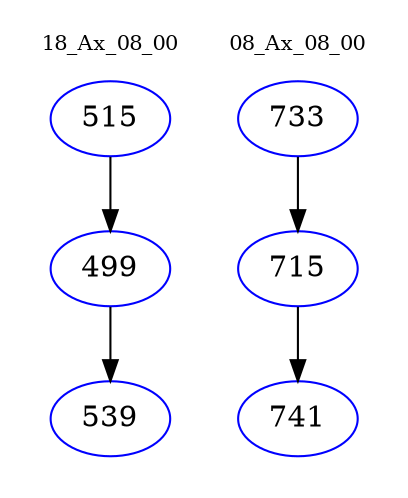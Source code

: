 digraph{
subgraph cluster_0 {
color = white
label = "18_Ax_08_00";
fontsize=10;
T0_515 [label="515", color="blue"]
T0_515 -> T0_499 [color="black"]
T0_499 [label="499", color="blue"]
T0_499 -> T0_539 [color="black"]
T0_539 [label="539", color="blue"]
}
subgraph cluster_1 {
color = white
label = "08_Ax_08_00";
fontsize=10;
T1_733 [label="733", color="blue"]
T1_733 -> T1_715 [color="black"]
T1_715 [label="715", color="blue"]
T1_715 -> T1_741 [color="black"]
T1_741 [label="741", color="blue"]
}
}
